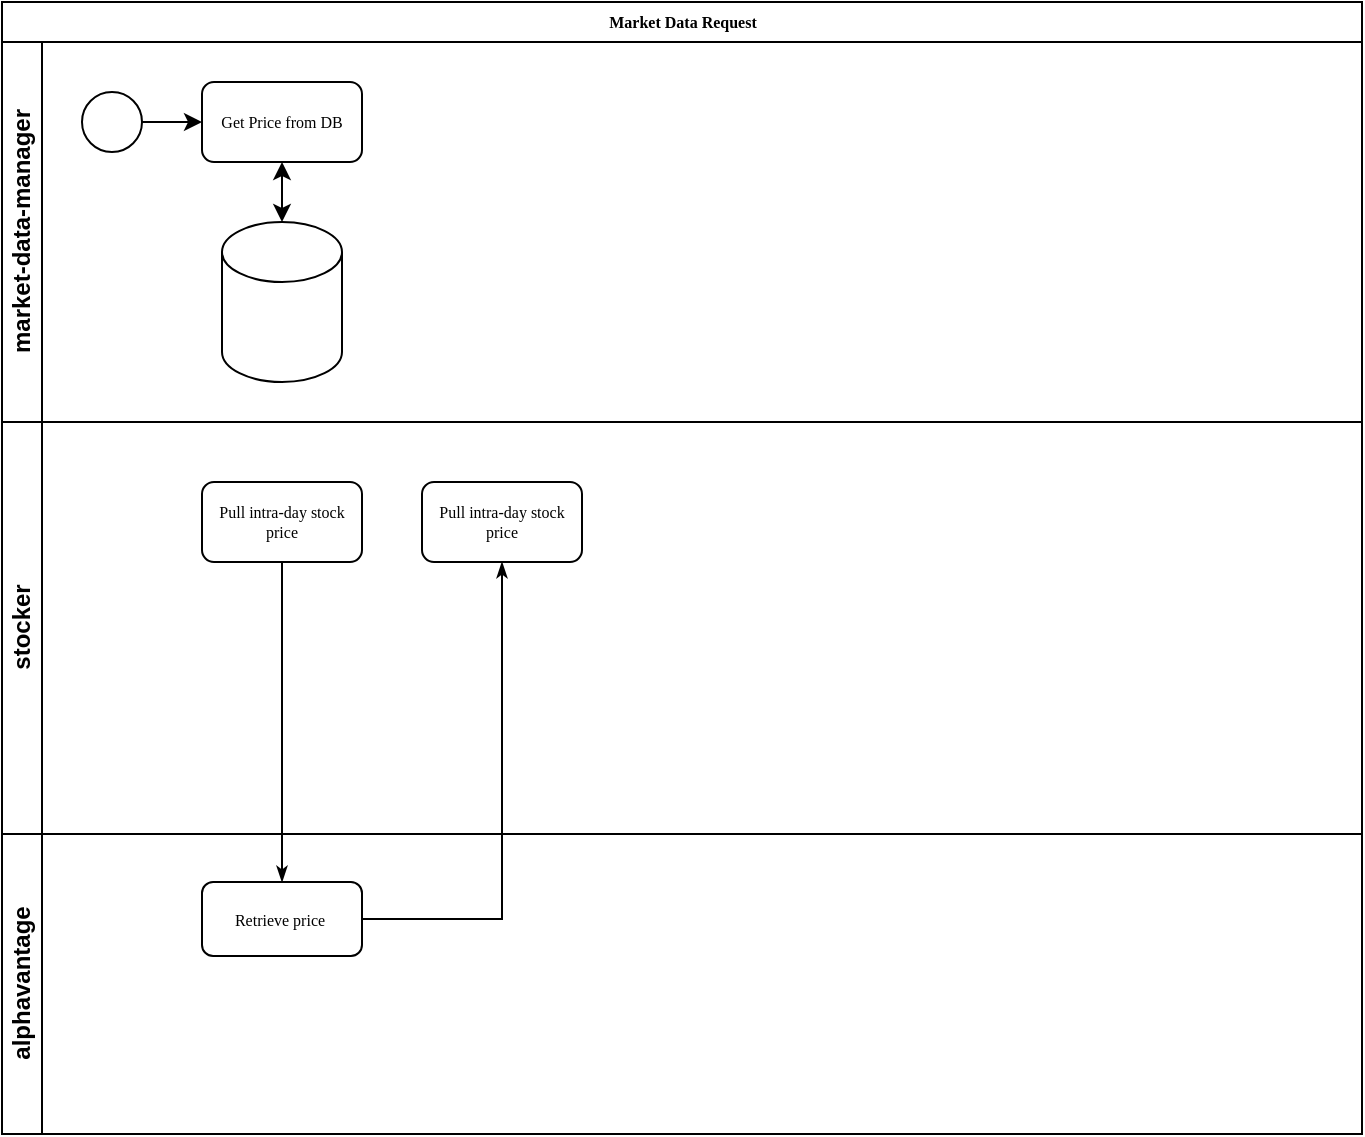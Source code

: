 <mxfile version="14.5.6" type="github">
  <diagram name="Page-1" id="c7488fd3-1785-93aa-aadb-54a6760d102a">
    <mxGraphModel dx="565" dy="295" grid="1" gridSize="10" guides="1" tooltips="1" connect="1" arrows="1" fold="1" page="1" pageScale="1" pageWidth="1100" pageHeight="850" background="#ffffff" math="0" shadow="0">
      <root>
        <mxCell id="0" />
        <mxCell id="1" parent="0" />
        <mxCell id="2b4e8129b02d487f-1" value="Market Data Request" style="swimlane;html=1;childLayout=stackLayout;horizontal=1;startSize=20;horizontalStack=0;rounded=0;shadow=0;labelBackgroundColor=none;strokeWidth=1;fontFamily=Verdana;fontSize=8;align=center;" parent="1" vertex="1">
          <mxGeometry x="180" y="70" width="680" height="566" as="geometry" />
        </mxCell>
        <mxCell id="2b4e8129b02d487f-2" value="market-data-manager" style="swimlane;html=1;startSize=20;horizontal=0;" parent="2b4e8129b02d487f-1" vertex="1">
          <mxGeometry y="20" width="680" height="190" as="geometry" />
        </mxCell>
        <mxCell id="2b4e8129b02d487f-5" value="" style="ellipse;whiteSpace=wrap;html=1;rounded=0;shadow=0;labelBackgroundColor=none;strokeWidth=1;fontFamily=Verdana;fontSize=8;align=center;" parent="2b4e8129b02d487f-2" vertex="1">
          <mxGeometry x="40" y="25" width="30" height="30" as="geometry" />
        </mxCell>
        <mxCell id="Pf73WwRm9JOosWUUZSkn-2" value="Get Price from DB" style="rounded=1;whiteSpace=wrap;html=1;shadow=0;labelBackgroundColor=none;strokeWidth=1;fontFamily=Verdana;fontSize=8;align=center;" vertex="1" parent="2b4e8129b02d487f-2">
          <mxGeometry x="100" y="20" width="80" height="40" as="geometry" />
        </mxCell>
        <mxCell id="Pf73WwRm9JOosWUUZSkn-3" value="" style="endArrow=classic;html=1;exitX=1;exitY=0.5;exitDx=0;exitDy=0;entryX=0;entryY=0.5;entryDx=0;entryDy=0;" edge="1" parent="2b4e8129b02d487f-2" source="2b4e8129b02d487f-5" target="Pf73WwRm9JOosWUUZSkn-2">
          <mxGeometry width="50" height="50" relative="1" as="geometry">
            <mxPoint x="50" y="109" as="sourcePoint" />
            <mxPoint x="100" y="59" as="targetPoint" />
          </mxGeometry>
        </mxCell>
        <mxCell id="Pf73WwRm9JOosWUUZSkn-4" value="" style="shape=cylinder3;whiteSpace=wrap;html=1;boundedLbl=1;backgroundOutline=1;size=15;" vertex="1" parent="2b4e8129b02d487f-2">
          <mxGeometry x="110" y="90" width="60" height="80" as="geometry" />
        </mxCell>
        <mxCell id="Pf73WwRm9JOosWUUZSkn-5" value="" style="endArrow=classic;startArrow=classic;html=1;entryX=0.5;entryY=1;entryDx=0;entryDy=0;exitX=0.5;exitY=0;exitDx=0;exitDy=0;exitPerimeter=0;" edge="1" parent="2b4e8129b02d487f-2" source="Pf73WwRm9JOosWUUZSkn-4" target="Pf73WwRm9JOosWUUZSkn-2">
          <mxGeometry width="50" height="50" relative="1" as="geometry">
            <mxPoint x="110" y="110" as="sourcePoint" />
            <mxPoint x="160" y="60" as="targetPoint" />
          </mxGeometry>
        </mxCell>
        <mxCell id="2b4e8129b02d487f-3" value="stocker" style="swimlane;html=1;startSize=20;horizontal=0;" parent="2b4e8129b02d487f-1" vertex="1">
          <mxGeometry y="210" width="680" height="206" as="geometry" />
        </mxCell>
        <mxCell id="2b4e8129b02d487f-6" value="Pull intra-day stock price" style="rounded=1;whiteSpace=wrap;html=1;shadow=0;labelBackgroundColor=none;strokeWidth=1;fontFamily=Verdana;fontSize=8;align=center;" parent="2b4e8129b02d487f-3" vertex="1">
          <mxGeometry x="100" y="30" width="80" height="40" as="geometry" />
        </mxCell>
        <mxCell id="Pf73WwRm9JOosWUUZSkn-1" value="Pull intra-day stock price" style="rounded=1;whiteSpace=wrap;html=1;shadow=0;labelBackgroundColor=none;strokeWidth=1;fontFamily=Verdana;fontSize=8;align=center;" vertex="1" parent="2b4e8129b02d487f-3">
          <mxGeometry x="210" y="30" width="80" height="40" as="geometry" />
        </mxCell>
        <mxCell id="2b4e8129b02d487f-4" value="alphavantage" style="swimlane;html=1;startSize=20;horizontal=0;" parent="2b4e8129b02d487f-1" vertex="1">
          <mxGeometry y="416" width="680" height="150" as="geometry" />
        </mxCell>
        <mxCell id="2b4e8129b02d487f-12" value="Retrieve price&amp;nbsp;" style="rounded=1;whiteSpace=wrap;html=1;shadow=0;labelBackgroundColor=none;strokeWidth=1;fontFamily=Verdana;fontSize=8;align=center;" parent="2b4e8129b02d487f-4" vertex="1">
          <mxGeometry x="100" y="24" width="80" height="37" as="geometry" />
        </mxCell>
        <mxCell id="2b4e8129b02d487f-24" style="edgeStyle=orthogonalEdgeStyle;rounded=0;html=1;labelBackgroundColor=none;startArrow=none;startFill=0;startSize=5;endArrow=classicThin;endFill=1;endSize=5;jettySize=auto;orthogonalLoop=1;strokeWidth=1;fontFamily=Verdana;fontSize=8" parent="2b4e8129b02d487f-1" source="2b4e8129b02d487f-6" target="2b4e8129b02d487f-12" edge="1">
          <mxGeometry relative="1" as="geometry" />
        </mxCell>
        <mxCell id="2b4e8129b02d487f-26" style="edgeStyle=orthogonalEdgeStyle;rounded=0;html=1;labelBackgroundColor=none;startArrow=none;startFill=0;startSize=5;endArrow=classicThin;endFill=1;endSize=5;jettySize=auto;orthogonalLoop=1;strokeWidth=1;fontFamily=Verdana;fontSize=8;entryX=0.5;entryY=1;entryDx=0;entryDy=0;" parent="2b4e8129b02d487f-1" source="2b4e8129b02d487f-12" target="Pf73WwRm9JOosWUUZSkn-1" edge="1">
          <mxGeometry relative="1" as="geometry">
            <mxPoint x="240" y="358" as="targetPoint" />
          </mxGeometry>
        </mxCell>
      </root>
    </mxGraphModel>
  </diagram>
</mxfile>
